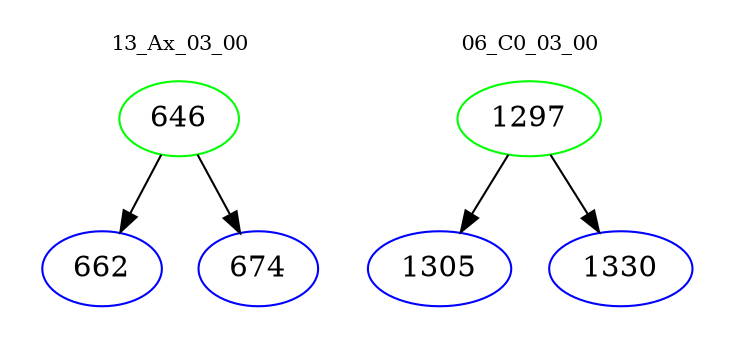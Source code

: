 digraph{
subgraph cluster_0 {
color = white
label = "13_Ax_03_00";
fontsize=10;
T0_646 [label="646", color="green"]
T0_646 -> T0_662 [color="black"]
T0_662 [label="662", color="blue"]
T0_646 -> T0_674 [color="black"]
T0_674 [label="674", color="blue"]
}
subgraph cluster_1 {
color = white
label = "06_C0_03_00";
fontsize=10;
T1_1297 [label="1297", color="green"]
T1_1297 -> T1_1305 [color="black"]
T1_1305 [label="1305", color="blue"]
T1_1297 -> T1_1330 [color="black"]
T1_1330 [label="1330", color="blue"]
}
}
